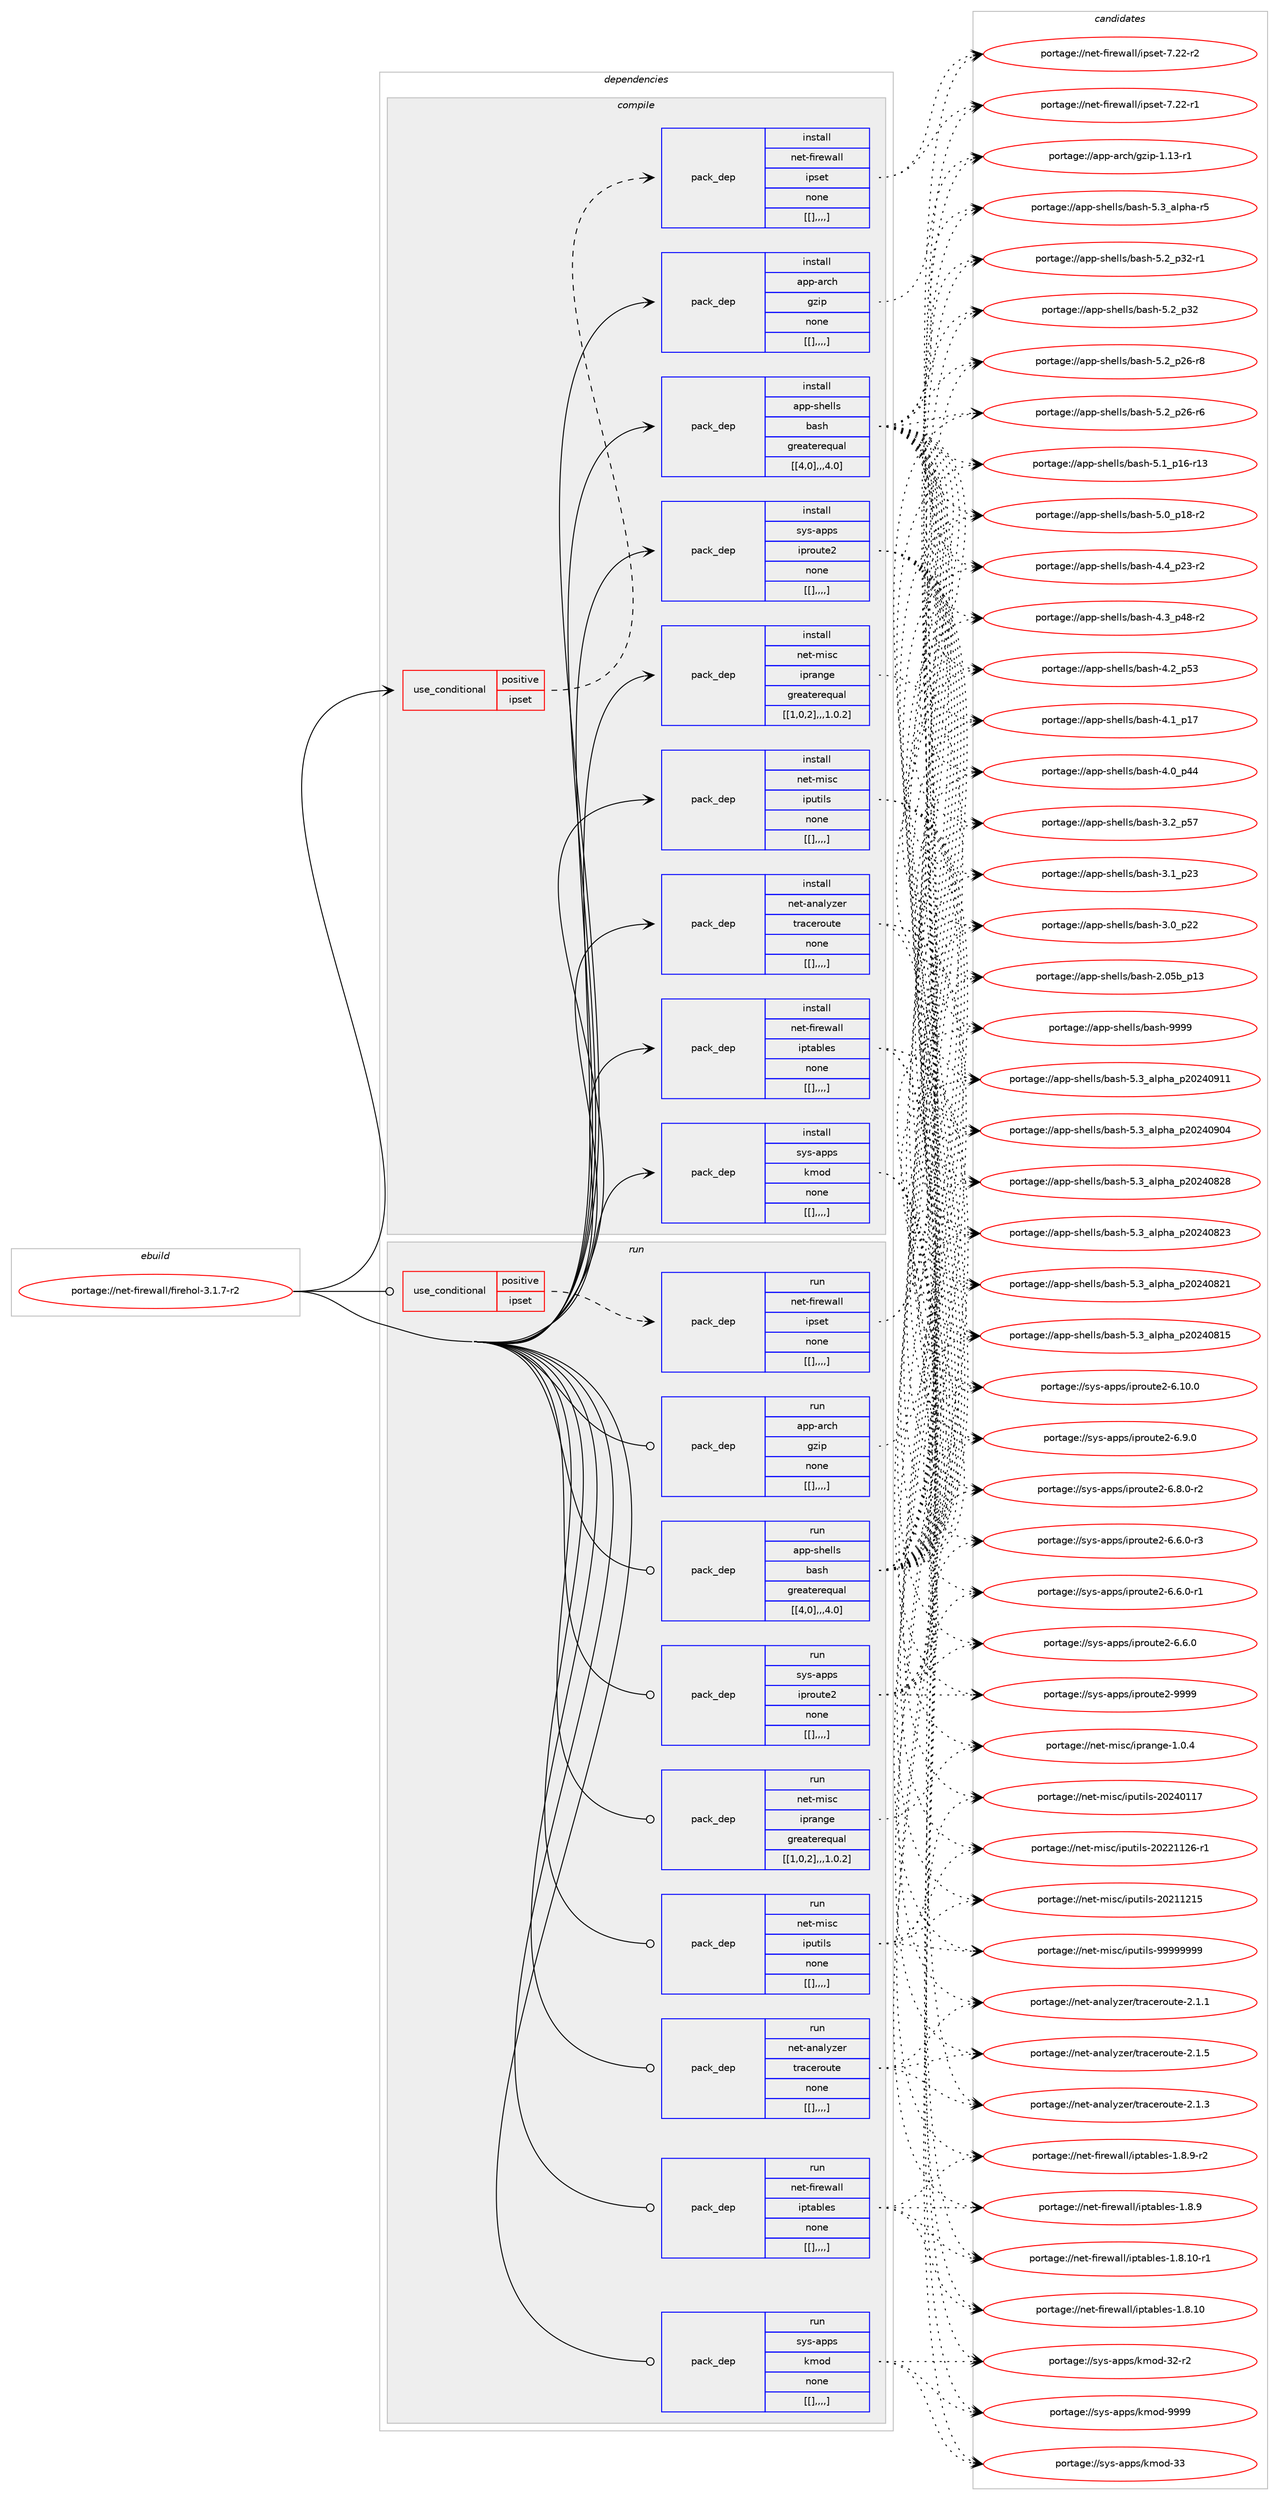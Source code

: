 digraph prolog {

# *************
# Graph options
# *************

newrank=true;
concentrate=true;
compound=true;
graph [rankdir=LR,fontname=Helvetica,fontsize=10,ranksep=1.5];#, ranksep=2.5, nodesep=0.2];
edge  [arrowhead=vee];
node  [fontname=Helvetica,fontsize=10];

# **********
# The ebuild
# **********

subgraph cluster_leftcol {
color=gray;
label=<<i>ebuild</i>>;
id [label="portage://net-firewall/firehol-3.1.7-r2", color=red, width=4, href="../net-firewall/firehol-3.1.7-r2.svg"];
}

# ****************
# The dependencies
# ****************

subgraph cluster_midcol {
color=gray;
label=<<i>dependencies</i>>;
subgraph cluster_compile {
fillcolor="#eeeeee";
style=filled;
label=<<i>compile</i>>;
subgraph cond94800 {
dependency365685 [label=<<TABLE BORDER="0" CELLBORDER="1" CELLSPACING="0" CELLPADDING="4"><TR><TD ROWSPAN="3" CELLPADDING="10">use_conditional</TD></TR><TR><TD>positive</TD></TR><TR><TD>ipset</TD></TR></TABLE>>, shape=none, color=red];
subgraph pack268132 {
dependency365686 [label=<<TABLE BORDER="0" CELLBORDER="1" CELLSPACING="0" CELLPADDING="4" WIDTH="220"><TR><TD ROWSPAN="6" CELLPADDING="30">pack_dep</TD></TR><TR><TD WIDTH="110">install</TD></TR><TR><TD>net-firewall</TD></TR><TR><TD>ipset</TD></TR><TR><TD>none</TD></TR><TR><TD>[[],,,,]</TD></TR></TABLE>>, shape=none, color=blue];
}
dependency365685:e -> dependency365686:w [weight=20,style="dashed",arrowhead="vee"];
}
id:e -> dependency365685:w [weight=20,style="solid",arrowhead="vee"];
subgraph pack268133 {
dependency365687 [label=<<TABLE BORDER="0" CELLBORDER="1" CELLSPACING="0" CELLPADDING="4" WIDTH="220"><TR><TD ROWSPAN="6" CELLPADDING="30">pack_dep</TD></TR><TR><TD WIDTH="110">install</TD></TR><TR><TD>app-arch</TD></TR><TR><TD>gzip</TD></TR><TR><TD>none</TD></TR><TR><TD>[[],,,,]</TD></TR></TABLE>>, shape=none, color=blue];
}
id:e -> dependency365687:w [weight=20,style="solid",arrowhead="vee"];
subgraph pack268134 {
dependency365688 [label=<<TABLE BORDER="0" CELLBORDER="1" CELLSPACING="0" CELLPADDING="4" WIDTH="220"><TR><TD ROWSPAN="6" CELLPADDING="30">pack_dep</TD></TR><TR><TD WIDTH="110">install</TD></TR><TR><TD>app-shells</TD></TR><TR><TD>bash</TD></TR><TR><TD>greaterequal</TD></TR><TR><TD>[[4,0],,,4.0]</TD></TR></TABLE>>, shape=none, color=blue];
}
id:e -> dependency365688:w [weight=20,style="solid",arrowhead="vee"];
subgraph pack268135 {
dependency365689 [label=<<TABLE BORDER="0" CELLBORDER="1" CELLSPACING="0" CELLPADDING="4" WIDTH="220"><TR><TD ROWSPAN="6" CELLPADDING="30">pack_dep</TD></TR><TR><TD WIDTH="110">install</TD></TR><TR><TD>net-analyzer</TD></TR><TR><TD>traceroute</TD></TR><TR><TD>none</TD></TR><TR><TD>[[],,,,]</TD></TR></TABLE>>, shape=none, color=blue];
}
id:e -> dependency365689:w [weight=20,style="solid",arrowhead="vee"];
subgraph pack268136 {
dependency365690 [label=<<TABLE BORDER="0" CELLBORDER="1" CELLSPACING="0" CELLPADDING="4" WIDTH="220"><TR><TD ROWSPAN="6" CELLPADDING="30">pack_dep</TD></TR><TR><TD WIDTH="110">install</TD></TR><TR><TD>net-firewall</TD></TR><TR><TD>iptables</TD></TR><TR><TD>none</TD></TR><TR><TD>[[],,,,]</TD></TR></TABLE>>, shape=none, color=blue];
}
id:e -> dependency365690:w [weight=20,style="solid",arrowhead="vee"];
subgraph pack268137 {
dependency365691 [label=<<TABLE BORDER="0" CELLBORDER="1" CELLSPACING="0" CELLPADDING="4" WIDTH="220"><TR><TD ROWSPAN="6" CELLPADDING="30">pack_dep</TD></TR><TR><TD WIDTH="110">install</TD></TR><TR><TD>net-misc</TD></TR><TR><TD>iprange</TD></TR><TR><TD>greaterequal</TD></TR><TR><TD>[[1,0,2],,,1.0.2]</TD></TR></TABLE>>, shape=none, color=blue];
}
id:e -> dependency365691:w [weight=20,style="solid",arrowhead="vee"];
subgraph pack268138 {
dependency365692 [label=<<TABLE BORDER="0" CELLBORDER="1" CELLSPACING="0" CELLPADDING="4" WIDTH="220"><TR><TD ROWSPAN="6" CELLPADDING="30">pack_dep</TD></TR><TR><TD WIDTH="110">install</TD></TR><TR><TD>net-misc</TD></TR><TR><TD>iputils</TD></TR><TR><TD>none</TD></TR><TR><TD>[[],,,,]</TD></TR></TABLE>>, shape=none, color=blue];
}
id:e -> dependency365692:w [weight=20,style="solid",arrowhead="vee"];
subgraph pack268139 {
dependency365693 [label=<<TABLE BORDER="0" CELLBORDER="1" CELLSPACING="0" CELLPADDING="4" WIDTH="220"><TR><TD ROWSPAN="6" CELLPADDING="30">pack_dep</TD></TR><TR><TD WIDTH="110">install</TD></TR><TR><TD>sys-apps</TD></TR><TR><TD>iproute2</TD></TR><TR><TD>none</TD></TR><TR><TD>[[],,,,]</TD></TR></TABLE>>, shape=none, color=blue];
}
id:e -> dependency365693:w [weight=20,style="solid",arrowhead="vee"];
subgraph pack268140 {
dependency365694 [label=<<TABLE BORDER="0" CELLBORDER="1" CELLSPACING="0" CELLPADDING="4" WIDTH="220"><TR><TD ROWSPAN="6" CELLPADDING="30">pack_dep</TD></TR><TR><TD WIDTH="110">install</TD></TR><TR><TD>sys-apps</TD></TR><TR><TD>kmod</TD></TR><TR><TD>none</TD></TR><TR><TD>[[],,,,]</TD></TR></TABLE>>, shape=none, color=blue];
}
id:e -> dependency365694:w [weight=20,style="solid",arrowhead="vee"];
}
subgraph cluster_compileandrun {
fillcolor="#eeeeee";
style=filled;
label=<<i>compile and run</i>>;
}
subgraph cluster_run {
fillcolor="#eeeeee";
style=filled;
label=<<i>run</i>>;
subgraph cond94801 {
dependency365695 [label=<<TABLE BORDER="0" CELLBORDER="1" CELLSPACING="0" CELLPADDING="4"><TR><TD ROWSPAN="3" CELLPADDING="10">use_conditional</TD></TR><TR><TD>positive</TD></TR><TR><TD>ipset</TD></TR></TABLE>>, shape=none, color=red];
subgraph pack268141 {
dependency365696 [label=<<TABLE BORDER="0" CELLBORDER="1" CELLSPACING="0" CELLPADDING="4" WIDTH="220"><TR><TD ROWSPAN="6" CELLPADDING="30">pack_dep</TD></TR><TR><TD WIDTH="110">run</TD></TR><TR><TD>net-firewall</TD></TR><TR><TD>ipset</TD></TR><TR><TD>none</TD></TR><TR><TD>[[],,,,]</TD></TR></TABLE>>, shape=none, color=blue];
}
dependency365695:e -> dependency365696:w [weight=20,style="dashed",arrowhead="vee"];
}
id:e -> dependency365695:w [weight=20,style="solid",arrowhead="odot"];
subgraph pack268142 {
dependency365697 [label=<<TABLE BORDER="0" CELLBORDER="1" CELLSPACING="0" CELLPADDING="4" WIDTH="220"><TR><TD ROWSPAN="6" CELLPADDING="30">pack_dep</TD></TR><TR><TD WIDTH="110">run</TD></TR><TR><TD>app-arch</TD></TR><TR><TD>gzip</TD></TR><TR><TD>none</TD></TR><TR><TD>[[],,,,]</TD></TR></TABLE>>, shape=none, color=blue];
}
id:e -> dependency365697:w [weight=20,style="solid",arrowhead="odot"];
subgraph pack268143 {
dependency365698 [label=<<TABLE BORDER="0" CELLBORDER="1" CELLSPACING="0" CELLPADDING="4" WIDTH="220"><TR><TD ROWSPAN="6" CELLPADDING="30">pack_dep</TD></TR><TR><TD WIDTH="110">run</TD></TR><TR><TD>app-shells</TD></TR><TR><TD>bash</TD></TR><TR><TD>greaterequal</TD></TR><TR><TD>[[4,0],,,4.0]</TD></TR></TABLE>>, shape=none, color=blue];
}
id:e -> dependency365698:w [weight=20,style="solid",arrowhead="odot"];
subgraph pack268144 {
dependency365699 [label=<<TABLE BORDER="0" CELLBORDER="1" CELLSPACING="0" CELLPADDING="4" WIDTH="220"><TR><TD ROWSPAN="6" CELLPADDING="30">pack_dep</TD></TR><TR><TD WIDTH="110">run</TD></TR><TR><TD>net-analyzer</TD></TR><TR><TD>traceroute</TD></TR><TR><TD>none</TD></TR><TR><TD>[[],,,,]</TD></TR></TABLE>>, shape=none, color=blue];
}
id:e -> dependency365699:w [weight=20,style="solid",arrowhead="odot"];
subgraph pack268145 {
dependency365700 [label=<<TABLE BORDER="0" CELLBORDER="1" CELLSPACING="0" CELLPADDING="4" WIDTH="220"><TR><TD ROWSPAN="6" CELLPADDING="30">pack_dep</TD></TR><TR><TD WIDTH="110">run</TD></TR><TR><TD>net-firewall</TD></TR><TR><TD>iptables</TD></TR><TR><TD>none</TD></TR><TR><TD>[[],,,,]</TD></TR></TABLE>>, shape=none, color=blue];
}
id:e -> dependency365700:w [weight=20,style="solid",arrowhead="odot"];
subgraph pack268146 {
dependency365701 [label=<<TABLE BORDER="0" CELLBORDER="1" CELLSPACING="0" CELLPADDING="4" WIDTH="220"><TR><TD ROWSPAN="6" CELLPADDING="30">pack_dep</TD></TR><TR><TD WIDTH="110">run</TD></TR><TR><TD>net-misc</TD></TR><TR><TD>iprange</TD></TR><TR><TD>greaterequal</TD></TR><TR><TD>[[1,0,2],,,1.0.2]</TD></TR></TABLE>>, shape=none, color=blue];
}
id:e -> dependency365701:w [weight=20,style="solid",arrowhead="odot"];
subgraph pack268147 {
dependency365702 [label=<<TABLE BORDER="0" CELLBORDER="1" CELLSPACING="0" CELLPADDING="4" WIDTH="220"><TR><TD ROWSPAN="6" CELLPADDING="30">pack_dep</TD></TR><TR><TD WIDTH="110">run</TD></TR><TR><TD>net-misc</TD></TR><TR><TD>iputils</TD></TR><TR><TD>none</TD></TR><TR><TD>[[],,,,]</TD></TR></TABLE>>, shape=none, color=blue];
}
id:e -> dependency365702:w [weight=20,style="solid",arrowhead="odot"];
subgraph pack268148 {
dependency365703 [label=<<TABLE BORDER="0" CELLBORDER="1" CELLSPACING="0" CELLPADDING="4" WIDTH="220"><TR><TD ROWSPAN="6" CELLPADDING="30">pack_dep</TD></TR><TR><TD WIDTH="110">run</TD></TR><TR><TD>sys-apps</TD></TR><TR><TD>iproute2</TD></TR><TR><TD>none</TD></TR><TR><TD>[[],,,,]</TD></TR></TABLE>>, shape=none, color=blue];
}
id:e -> dependency365703:w [weight=20,style="solid",arrowhead="odot"];
subgraph pack268149 {
dependency365704 [label=<<TABLE BORDER="0" CELLBORDER="1" CELLSPACING="0" CELLPADDING="4" WIDTH="220"><TR><TD ROWSPAN="6" CELLPADDING="30">pack_dep</TD></TR><TR><TD WIDTH="110">run</TD></TR><TR><TD>sys-apps</TD></TR><TR><TD>kmod</TD></TR><TR><TD>none</TD></TR><TR><TD>[[],,,,]</TD></TR></TABLE>>, shape=none, color=blue];
}
id:e -> dependency365704:w [weight=20,style="solid",arrowhead="odot"];
}
}

# **************
# The candidates
# **************

subgraph cluster_choices {
rank=same;
color=gray;
label=<<i>candidates</i>>;

subgraph choice268132 {
color=black;
nodesep=1;
choice11010111645102105114101119971081084710511211510111645554650504511450 [label="portage://net-firewall/ipset-7.22-r2", color=red, width=4,href="../net-firewall/ipset-7.22-r2.svg"];
choice11010111645102105114101119971081084710511211510111645554650504511449 [label="portage://net-firewall/ipset-7.22-r1", color=red, width=4,href="../net-firewall/ipset-7.22-r1.svg"];
dependency365686:e -> choice11010111645102105114101119971081084710511211510111645554650504511450:w [style=dotted,weight="100"];
dependency365686:e -> choice11010111645102105114101119971081084710511211510111645554650504511449:w [style=dotted,weight="100"];
}
subgraph choice268133 {
color=black;
nodesep=1;
choice971121124597114991044710312210511245494649514511449 [label="portage://app-arch/gzip-1.13-r1", color=red, width=4,href="../app-arch/gzip-1.13-r1.svg"];
dependency365687:e -> choice971121124597114991044710312210511245494649514511449:w [style=dotted,weight="100"];
}
subgraph choice268134 {
color=black;
nodesep=1;
choice97112112451151041011081081154798971151044557575757 [label="portage://app-shells/bash-9999", color=red, width=4,href="../app-shells/bash-9999.svg"];
choice971121124511510410110810811547989711510445534651959710811210497951125048505248574949 [label="portage://app-shells/bash-5.3_alpha_p20240911", color=red, width=4,href="../app-shells/bash-5.3_alpha_p20240911.svg"];
choice971121124511510410110810811547989711510445534651959710811210497951125048505248574852 [label="portage://app-shells/bash-5.3_alpha_p20240904", color=red, width=4,href="../app-shells/bash-5.3_alpha_p20240904.svg"];
choice971121124511510410110810811547989711510445534651959710811210497951125048505248565056 [label="portage://app-shells/bash-5.3_alpha_p20240828", color=red, width=4,href="../app-shells/bash-5.3_alpha_p20240828.svg"];
choice971121124511510410110810811547989711510445534651959710811210497951125048505248565051 [label="portage://app-shells/bash-5.3_alpha_p20240823", color=red, width=4,href="../app-shells/bash-5.3_alpha_p20240823.svg"];
choice971121124511510410110810811547989711510445534651959710811210497951125048505248565049 [label="portage://app-shells/bash-5.3_alpha_p20240821", color=red, width=4,href="../app-shells/bash-5.3_alpha_p20240821.svg"];
choice971121124511510410110810811547989711510445534651959710811210497951125048505248564953 [label="portage://app-shells/bash-5.3_alpha_p20240815", color=red, width=4,href="../app-shells/bash-5.3_alpha_p20240815.svg"];
choice9711211245115104101108108115479897115104455346519597108112104974511453 [label="portage://app-shells/bash-5.3_alpha-r5", color=red, width=4,href="../app-shells/bash-5.3_alpha-r5.svg"];
choice9711211245115104101108108115479897115104455346509511251504511449 [label="portage://app-shells/bash-5.2_p32-r1", color=red, width=4,href="../app-shells/bash-5.2_p32-r1.svg"];
choice971121124511510410110810811547989711510445534650951125150 [label="portage://app-shells/bash-5.2_p32", color=red, width=4,href="../app-shells/bash-5.2_p32.svg"];
choice9711211245115104101108108115479897115104455346509511250544511456 [label="portage://app-shells/bash-5.2_p26-r8", color=red, width=4,href="../app-shells/bash-5.2_p26-r8.svg"];
choice9711211245115104101108108115479897115104455346509511250544511454 [label="portage://app-shells/bash-5.2_p26-r6", color=red, width=4,href="../app-shells/bash-5.2_p26-r6.svg"];
choice971121124511510410110810811547989711510445534649951124954451144951 [label="portage://app-shells/bash-5.1_p16-r13", color=red, width=4,href="../app-shells/bash-5.1_p16-r13.svg"];
choice9711211245115104101108108115479897115104455346489511249564511450 [label="portage://app-shells/bash-5.0_p18-r2", color=red, width=4,href="../app-shells/bash-5.0_p18-r2.svg"];
choice9711211245115104101108108115479897115104455246529511250514511450 [label="portage://app-shells/bash-4.4_p23-r2", color=red, width=4,href="../app-shells/bash-4.4_p23-r2.svg"];
choice9711211245115104101108108115479897115104455246519511252564511450 [label="portage://app-shells/bash-4.3_p48-r2", color=red, width=4,href="../app-shells/bash-4.3_p48-r2.svg"];
choice971121124511510410110810811547989711510445524650951125351 [label="portage://app-shells/bash-4.2_p53", color=red, width=4,href="../app-shells/bash-4.2_p53.svg"];
choice971121124511510410110810811547989711510445524649951124955 [label="portage://app-shells/bash-4.1_p17", color=red, width=4,href="../app-shells/bash-4.1_p17.svg"];
choice971121124511510410110810811547989711510445524648951125252 [label="portage://app-shells/bash-4.0_p44", color=red, width=4,href="../app-shells/bash-4.0_p44.svg"];
choice971121124511510410110810811547989711510445514650951125355 [label="portage://app-shells/bash-3.2_p57", color=red, width=4,href="../app-shells/bash-3.2_p57.svg"];
choice971121124511510410110810811547989711510445514649951125051 [label="portage://app-shells/bash-3.1_p23", color=red, width=4,href="../app-shells/bash-3.1_p23.svg"];
choice971121124511510410110810811547989711510445514648951125050 [label="portage://app-shells/bash-3.0_p22", color=red, width=4,href="../app-shells/bash-3.0_p22.svg"];
choice9711211245115104101108108115479897115104455046485398951124951 [label="portage://app-shells/bash-2.05b_p13", color=red, width=4,href="../app-shells/bash-2.05b_p13.svg"];
dependency365688:e -> choice97112112451151041011081081154798971151044557575757:w [style=dotted,weight="100"];
dependency365688:e -> choice971121124511510410110810811547989711510445534651959710811210497951125048505248574949:w [style=dotted,weight="100"];
dependency365688:e -> choice971121124511510410110810811547989711510445534651959710811210497951125048505248574852:w [style=dotted,weight="100"];
dependency365688:e -> choice971121124511510410110810811547989711510445534651959710811210497951125048505248565056:w [style=dotted,weight="100"];
dependency365688:e -> choice971121124511510410110810811547989711510445534651959710811210497951125048505248565051:w [style=dotted,weight="100"];
dependency365688:e -> choice971121124511510410110810811547989711510445534651959710811210497951125048505248565049:w [style=dotted,weight="100"];
dependency365688:e -> choice971121124511510410110810811547989711510445534651959710811210497951125048505248564953:w [style=dotted,weight="100"];
dependency365688:e -> choice9711211245115104101108108115479897115104455346519597108112104974511453:w [style=dotted,weight="100"];
dependency365688:e -> choice9711211245115104101108108115479897115104455346509511251504511449:w [style=dotted,weight="100"];
dependency365688:e -> choice971121124511510410110810811547989711510445534650951125150:w [style=dotted,weight="100"];
dependency365688:e -> choice9711211245115104101108108115479897115104455346509511250544511456:w [style=dotted,weight="100"];
dependency365688:e -> choice9711211245115104101108108115479897115104455346509511250544511454:w [style=dotted,weight="100"];
dependency365688:e -> choice971121124511510410110810811547989711510445534649951124954451144951:w [style=dotted,weight="100"];
dependency365688:e -> choice9711211245115104101108108115479897115104455346489511249564511450:w [style=dotted,weight="100"];
dependency365688:e -> choice9711211245115104101108108115479897115104455246529511250514511450:w [style=dotted,weight="100"];
dependency365688:e -> choice9711211245115104101108108115479897115104455246519511252564511450:w [style=dotted,weight="100"];
dependency365688:e -> choice971121124511510410110810811547989711510445524650951125351:w [style=dotted,weight="100"];
dependency365688:e -> choice971121124511510410110810811547989711510445524649951124955:w [style=dotted,weight="100"];
dependency365688:e -> choice971121124511510410110810811547989711510445524648951125252:w [style=dotted,weight="100"];
dependency365688:e -> choice971121124511510410110810811547989711510445514650951125355:w [style=dotted,weight="100"];
dependency365688:e -> choice971121124511510410110810811547989711510445514649951125051:w [style=dotted,weight="100"];
dependency365688:e -> choice971121124511510410110810811547989711510445514648951125050:w [style=dotted,weight="100"];
dependency365688:e -> choice9711211245115104101108108115479897115104455046485398951124951:w [style=dotted,weight="100"];
}
subgraph choice268135 {
color=black;
nodesep=1;
choice110101116459711097108121122101114471161149799101114111117116101455046494653 [label="portage://net-analyzer/traceroute-2.1.5", color=red, width=4,href="../net-analyzer/traceroute-2.1.5.svg"];
choice110101116459711097108121122101114471161149799101114111117116101455046494651 [label="portage://net-analyzer/traceroute-2.1.3", color=red, width=4,href="../net-analyzer/traceroute-2.1.3.svg"];
choice110101116459711097108121122101114471161149799101114111117116101455046494649 [label="portage://net-analyzer/traceroute-2.1.1", color=red, width=4,href="../net-analyzer/traceroute-2.1.1.svg"];
dependency365689:e -> choice110101116459711097108121122101114471161149799101114111117116101455046494653:w [style=dotted,weight="100"];
dependency365689:e -> choice110101116459711097108121122101114471161149799101114111117116101455046494651:w [style=dotted,weight="100"];
dependency365689:e -> choice110101116459711097108121122101114471161149799101114111117116101455046494649:w [style=dotted,weight="100"];
}
subgraph choice268136 {
color=black;
nodesep=1;
choice1101011164510210511410111997108108471051121169798108101115454946564649484511449 [label="portage://net-firewall/iptables-1.8.10-r1", color=red, width=4,href="../net-firewall/iptables-1.8.10-r1.svg"];
choice110101116451021051141011199710810847105112116979810810111545494656464948 [label="portage://net-firewall/iptables-1.8.10", color=red, width=4,href="../net-firewall/iptables-1.8.10.svg"];
choice11010111645102105114101119971081084710511211697981081011154549465646574511450 [label="portage://net-firewall/iptables-1.8.9-r2", color=red, width=4,href="../net-firewall/iptables-1.8.9-r2.svg"];
choice1101011164510210511410111997108108471051121169798108101115454946564657 [label="portage://net-firewall/iptables-1.8.9", color=red, width=4,href="../net-firewall/iptables-1.8.9.svg"];
dependency365690:e -> choice1101011164510210511410111997108108471051121169798108101115454946564649484511449:w [style=dotted,weight="100"];
dependency365690:e -> choice110101116451021051141011199710810847105112116979810810111545494656464948:w [style=dotted,weight="100"];
dependency365690:e -> choice11010111645102105114101119971081084710511211697981081011154549465646574511450:w [style=dotted,weight="100"];
dependency365690:e -> choice1101011164510210511410111997108108471051121169798108101115454946564657:w [style=dotted,weight="100"];
}
subgraph choice268137 {
color=black;
nodesep=1;
choice11010111645109105115994710511211497110103101454946484652 [label="portage://net-misc/iprange-1.0.4", color=red, width=4,href="../net-misc/iprange-1.0.4.svg"];
dependency365691:e -> choice11010111645109105115994710511211497110103101454946484652:w [style=dotted,weight="100"];
}
subgraph choice268138 {
color=black;
nodesep=1;
choice110101116451091051159947105112117116105108115455757575757575757 [label="portage://net-misc/iputils-99999999", color=red, width=4,href="../net-misc/iputils-99999999.svg"];
choice110101116451091051159947105112117116105108115455048505248494955 [label="portage://net-misc/iputils-20240117", color=red, width=4,href="../net-misc/iputils-20240117.svg"];
choice1101011164510910511599471051121171161051081154550485050494950544511449 [label="portage://net-misc/iputils-20221126-r1", color=red, width=4,href="../net-misc/iputils-20221126-r1.svg"];
choice110101116451091051159947105112117116105108115455048504949504953 [label="portage://net-misc/iputils-20211215", color=red, width=4,href="../net-misc/iputils-20211215.svg"];
dependency365692:e -> choice110101116451091051159947105112117116105108115455757575757575757:w [style=dotted,weight="100"];
dependency365692:e -> choice110101116451091051159947105112117116105108115455048505248494955:w [style=dotted,weight="100"];
dependency365692:e -> choice1101011164510910511599471051121171161051081154550485050494950544511449:w [style=dotted,weight="100"];
dependency365692:e -> choice110101116451091051159947105112117116105108115455048504949504953:w [style=dotted,weight="100"];
}
subgraph choice268139 {
color=black;
nodesep=1;
choice115121115459711211211547105112114111117116101504557575757 [label="portage://sys-apps/iproute2-9999", color=red, width=4,href="../sys-apps/iproute2-9999.svg"];
choice1151211154597112112115471051121141111171161015045544649484648 [label="portage://sys-apps/iproute2-6.10.0", color=red, width=4,href="../sys-apps/iproute2-6.10.0.svg"];
choice11512111545971121121154710511211411111711610150455446574648 [label="portage://sys-apps/iproute2-6.9.0", color=red, width=4,href="../sys-apps/iproute2-6.9.0.svg"];
choice115121115459711211211547105112114111117116101504554465646484511450 [label="portage://sys-apps/iproute2-6.8.0-r2", color=red, width=4,href="../sys-apps/iproute2-6.8.0-r2.svg"];
choice115121115459711211211547105112114111117116101504554465446484511451 [label="portage://sys-apps/iproute2-6.6.0-r3", color=red, width=4,href="../sys-apps/iproute2-6.6.0-r3.svg"];
choice115121115459711211211547105112114111117116101504554465446484511449 [label="portage://sys-apps/iproute2-6.6.0-r1", color=red, width=4,href="../sys-apps/iproute2-6.6.0-r1.svg"];
choice11512111545971121121154710511211411111711610150455446544648 [label="portage://sys-apps/iproute2-6.6.0", color=red, width=4,href="../sys-apps/iproute2-6.6.0.svg"];
dependency365693:e -> choice115121115459711211211547105112114111117116101504557575757:w [style=dotted,weight="100"];
dependency365693:e -> choice1151211154597112112115471051121141111171161015045544649484648:w [style=dotted,weight="100"];
dependency365693:e -> choice11512111545971121121154710511211411111711610150455446574648:w [style=dotted,weight="100"];
dependency365693:e -> choice115121115459711211211547105112114111117116101504554465646484511450:w [style=dotted,weight="100"];
dependency365693:e -> choice115121115459711211211547105112114111117116101504554465446484511451:w [style=dotted,weight="100"];
dependency365693:e -> choice115121115459711211211547105112114111117116101504554465446484511449:w [style=dotted,weight="100"];
dependency365693:e -> choice11512111545971121121154710511211411111711610150455446544648:w [style=dotted,weight="100"];
}
subgraph choice268140 {
color=black;
nodesep=1;
choice1151211154597112112115471071091111004557575757 [label="portage://sys-apps/kmod-9999", color=red, width=4,href="../sys-apps/kmod-9999.svg"];
choice115121115459711211211547107109111100455151 [label="portage://sys-apps/kmod-33", color=red, width=4,href="../sys-apps/kmod-33.svg"];
choice1151211154597112112115471071091111004551504511450 [label="portage://sys-apps/kmod-32-r2", color=red, width=4,href="../sys-apps/kmod-32-r2.svg"];
dependency365694:e -> choice1151211154597112112115471071091111004557575757:w [style=dotted,weight="100"];
dependency365694:e -> choice115121115459711211211547107109111100455151:w [style=dotted,weight="100"];
dependency365694:e -> choice1151211154597112112115471071091111004551504511450:w [style=dotted,weight="100"];
}
subgraph choice268141 {
color=black;
nodesep=1;
choice11010111645102105114101119971081084710511211510111645554650504511450 [label="portage://net-firewall/ipset-7.22-r2", color=red, width=4,href="../net-firewall/ipset-7.22-r2.svg"];
choice11010111645102105114101119971081084710511211510111645554650504511449 [label="portage://net-firewall/ipset-7.22-r1", color=red, width=4,href="../net-firewall/ipset-7.22-r1.svg"];
dependency365696:e -> choice11010111645102105114101119971081084710511211510111645554650504511450:w [style=dotted,weight="100"];
dependency365696:e -> choice11010111645102105114101119971081084710511211510111645554650504511449:w [style=dotted,weight="100"];
}
subgraph choice268142 {
color=black;
nodesep=1;
choice971121124597114991044710312210511245494649514511449 [label="portage://app-arch/gzip-1.13-r1", color=red, width=4,href="../app-arch/gzip-1.13-r1.svg"];
dependency365697:e -> choice971121124597114991044710312210511245494649514511449:w [style=dotted,weight="100"];
}
subgraph choice268143 {
color=black;
nodesep=1;
choice97112112451151041011081081154798971151044557575757 [label="portage://app-shells/bash-9999", color=red, width=4,href="../app-shells/bash-9999.svg"];
choice971121124511510410110810811547989711510445534651959710811210497951125048505248574949 [label="portage://app-shells/bash-5.3_alpha_p20240911", color=red, width=4,href="../app-shells/bash-5.3_alpha_p20240911.svg"];
choice971121124511510410110810811547989711510445534651959710811210497951125048505248574852 [label="portage://app-shells/bash-5.3_alpha_p20240904", color=red, width=4,href="../app-shells/bash-5.3_alpha_p20240904.svg"];
choice971121124511510410110810811547989711510445534651959710811210497951125048505248565056 [label="portage://app-shells/bash-5.3_alpha_p20240828", color=red, width=4,href="../app-shells/bash-5.3_alpha_p20240828.svg"];
choice971121124511510410110810811547989711510445534651959710811210497951125048505248565051 [label="portage://app-shells/bash-5.3_alpha_p20240823", color=red, width=4,href="../app-shells/bash-5.3_alpha_p20240823.svg"];
choice971121124511510410110810811547989711510445534651959710811210497951125048505248565049 [label="portage://app-shells/bash-5.3_alpha_p20240821", color=red, width=4,href="../app-shells/bash-5.3_alpha_p20240821.svg"];
choice971121124511510410110810811547989711510445534651959710811210497951125048505248564953 [label="portage://app-shells/bash-5.3_alpha_p20240815", color=red, width=4,href="../app-shells/bash-5.3_alpha_p20240815.svg"];
choice9711211245115104101108108115479897115104455346519597108112104974511453 [label="portage://app-shells/bash-5.3_alpha-r5", color=red, width=4,href="../app-shells/bash-5.3_alpha-r5.svg"];
choice9711211245115104101108108115479897115104455346509511251504511449 [label="portage://app-shells/bash-5.2_p32-r1", color=red, width=4,href="../app-shells/bash-5.2_p32-r1.svg"];
choice971121124511510410110810811547989711510445534650951125150 [label="portage://app-shells/bash-5.2_p32", color=red, width=4,href="../app-shells/bash-5.2_p32.svg"];
choice9711211245115104101108108115479897115104455346509511250544511456 [label="portage://app-shells/bash-5.2_p26-r8", color=red, width=4,href="../app-shells/bash-5.2_p26-r8.svg"];
choice9711211245115104101108108115479897115104455346509511250544511454 [label="portage://app-shells/bash-5.2_p26-r6", color=red, width=4,href="../app-shells/bash-5.2_p26-r6.svg"];
choice971121124511510410110810811547989711510445534649951124954451144951 [label="portage://app-shells/bash-5.1_p16-r13", color=red, width=4,href="../app-shells/bash-5.1_p16-r13.svg"];
choice9711211245115104101108108115479897115104455346489511249564511450 [label="portage://app-shells/bash-5.0_p18-r2", color=red, width=4,href="../app-shells/bash-5.0_p18-r2.svg"];
choice9711211245115104101108108115479897115104455246529511250514511450 [label="portage://app-shells/bash-4.4_p23-r2", color=red, width=4,href="../app-shells/bash-4.4_p23-r2.svg"];
choice9711211245115104101108108115479897115104455246519511252564511450 [label="portage://app-shells/bash-4.3_p48-r2", color=red, width=4,href="../app-shells/bash-4.3_p48-r2.svg"];
choice971121124511510410110810811547989711510445524650951125351 [label="portage://app-shells/bash-4.2_p53", color=red, width=4,href="../app-shells/bash-4.2_p53.svg"];
choice971121124511510410110810811547989711510445524649951124955 [label="portage://app-shells/bash-4.1_p17", color=red, width=4,href="../app-shells/bash-4.1_p17.svg"];
choice971121124511510410110810811547989711510445524648951125252 [label="portage://app-shells/bash-4.0_p44", color=red, width=4,href="../app-shells/bash-4.0_p44.svg"];
choice971121124511510410110810811547989711510445514650951125355 [label="portage://app-shells/bash-3.2_p57", color=red, width=4,href="../app-shells/bash-3.2_p57.svg"];
choice971121124511510410110810811547989711510445514649951125051 [label="portage://app-shells/bash-3.1_p23", color=red, width=4,href="../app-shells/bash-3.1_p23.svg"];
choice971121124511510410110810811547989711510445514648951125050 [label="portage://app-shells/bash-3.0_p22", color=red, width=4,href="../app-shells/bash-3.0_p22.svg"];
choice9711211245115104101108108115479897115104455046485398951124951 [label="portage://app-shells/bash-2.05b_p13", color=red, width=4,href="../app-shells/bash-2.05b_p13.svg"];
dependency365698:e -> choice97112112451151041011081081154798971151044557575757:w [style=dotted,weight="100"];
dependency365698:e -> choice971121124511510410110810811547989711510445534651959710811210497951125048505248574949:w [style=dotted,weight="100"];
dependency365698:e -> choice971121124511510410110810811547989711510445534651959710811210497951125048505248574852:w [style=dotted,weight="100"];
dependency365698:e -> choice971121124511510410110810811547989711510445534651959710811210497951125048505248565056:w [style=dotted,weight="100"];
dependency365698:e -> choice971121124511510410110810811547989711510445534651959710811210497951125048505248565051:w [style=dotted,weight="100"];
dependency365698:e -> choice971121124511510410110810811547989711510445534651959710811210497951125048505248565049:w [style=dotted,weight="100"];
dependency365698:e -> choice971121124511510410110810811547989711510445534651959710811210497951125048505248564953:w [style=dotted,weight="100"];
dependency365698:e -> choice9711211245115104101108108115479897115104455346519597108112104974511453:w [style=dotted,weight="100"];
dependency365698:e -> choice9711211245115104101108108115479897115104455346509511251504511449:w [style=dotted,weight="100"];
dependency365698:e -> choice971121124511510410110810811547989711510445534650951125150:w [style=dotted,weight="100"];
dependency365698:e -> choice9711211245115104101108108115479897115104455346509511250544511456:w [style=dotted,weight="100"];
dependency365698:e -> choice9711211245115104101108108115479897115104455346509511250544511454:w [style=dotted,weight="100"];
dependency365698:e -> choice971121124511510410110810811547989711510445534649951124954451144951:w [style=dotted,weight="100"];
dependency365698:e -> choice9711211245115104101108108115479897115104455346489511249564511450:w [style=dotted,weight="100"];
dependency365698:e -> choice9711211245115104101108108115479897115104455246529511250514511450:w [style=dotted,weight="100"];
dependency365698:e -> choice9711211245115104101108108115479897115104455246519511252564511450:w [style=dotted,weight="100"];
dependency365698:e -> choice971121124511510410110810811547989711510445524650951125351:w [style=dotted,weight="100"];
dependency365698:e -> choice971121124511510410110810811547989711510445524649951124955:w [style=dotted,weight="100"];
dependency365698:e -> choice971121124511510410110810811547989711510445524648951125252:w [style=dotted,weight="100"];
dependency365698:e -> choice971121124511510410110810811547989711510445514650951125355:w [style=dotted,weight="100"];
dependency365698:e -> choice971121124511510410110810811547989711510445514649951125051:w [style=dotted,weight="100"];
dependency365698:e -> choice971121124511510410110810811547989711510445514648951125050:w [style=dotted,weight="100"];
dependency365698:e -> choice9711211245115104101108108115479897115104455046485398951124951:w [style=dotted,weight="100"];
}
subgraph choice268144 {
color=black;
nodesep=1;
choice110101116459711097108121122101114471161149799101114111117116101455046494653 [label="portage://net-analyzer/traceroute-2.1.5", color=red, width=4,href="../net-analyzer/traceroute-2.1.5.svg"];
choice110101116459711097108121122101114471161149799101114111117116101455046494651 [label="portage://net-analyzer/traceroute-2.1.3", color=red, width=4,href="../net-analyzer/traceroute-2.1.3.svg"];
choice110101116459711097108121122101114471161149799101114111117116101455046494649 [label="portage://net-analyzer/traceroute-2.1.1", color=red, width=4,href="../net-analyzer/traceroute-2.1.1.svg"];
dependency365699:e -> choice110101116459711097108121122101114471161149799101114111117116101455046494653:w [style=dotted,weight="100"];
dependency365699:e -> choice110101116459711097108121122101114471161149799101114111117116101455046494651:w [style=dotted,weight="100"];
dependency365699:e -> choice110101116459711097108121122101114471161149799101114111117116101455046494649:w [style=dotted,weight="100"];
}
subgraph choice268145 {
color=black;
nodesep=1;
choice1101011164510210511410111997108108471051121169798108101115454946564649484511449 [label="portage://net-firewall/iptables-1.8.10-r1", color=red, width=4,href="../net-firewall/iptables-1.8.10-r1.svg"];
choice110101116451021051141011199710810847105112116979810810111545494656464948 [label="portage://net-firewall/iptables-1.8.10", color=red, width=4,href="../net-firewall/iptables-1.8.10.svg"];
choice11010111645102105114101119971081084710511211697981081011154549465646574511450 [label="portage://net-firewall/iptables-1.8.9-r2", color=red, width=4,href="../net-firewall/iptables-1.8.9-r2.svg"];
choice1101011164510210511410111997108108471051121169798108101115454946564657 [label="portage://net-firewall/iptables-1.8.9", color=red, width=4,href="../net-firewall/iptables-1.8.9.svg"];
dependency365700:e -> choice1101011164510210511410111997108108471051121169798108101115454946564649484511449:w [style=dotted,weight="100"];
dependency365700:e -> choice110101116451021051141011199710810847105112116979810810111545494656464948:w [style=dotted,weight="100"];
dependency365700:e -> choice11010111645102105114101119971081084710511211697981081011154549465646574511450:w [style=dotted,weight="100"];
dependency365700:e -> choice1101011164510210511410111997108108471051121169798108101115454946564657:w [style=dotted,weight="100"];
}
subgraph choice268146 {
color=black;
nodesep=1;
choice11010111645109105115994710511211497110103101454946484652 [label="portage://net-misc/iprange-1.0.4", color=red, width=4,href="../net-misc/iprange-1.0.4.svg"];
dependency365701:e -> choice11010111645109105115994710511211497110103101454946484652:w [style=dotted,weight="100"];
}
subgraph choice268147 {
color=black;
nodesep=1;
choice110101116451091051159947105112117116105108115455757575757575757 [label="portage://net-misc/iputils-99999999", color=red, width=4,href="../net-misc/iputils-99999999.svg"];
choice110101116451091051159947105112117116105108115455048505248494955 [label="portage://net-misc/iputils-20240117", color=red, width=4,href="../net-misc/iputils-20240117.svg"];
choice1101011164510910511599471051121171161051081154550485050494950544511449 [label="portage://net-misc/iputils-20221126-r1", color=red, width=4,href="../net-misc/iputils-20221126-r1.svg"];
choice110101116451091051159947105112117116105108115455048504949504953 [label="portage://net-misc/iputils-20211215", color=red, width=4,href="../net-misc/iputils-20211215.svg"];
dependency365702:e -> choice110101116451091051159947105112117116105108115455757575757575757:w [style=dotted,weight="100"];
dependency365702:e -> choice110101116451091051159947105112117116105108115455048505248494955:w [style=dotted,weight="100"];
dependency365702:e -> choice1101011164510910511599471051121171161051081154550485050494950544511449:w [style=dotted,weight="100"];
dependency365702:e -> choice110101116451091051159947105112117116105108115455048504949504953:w [style=dotted,weight="100"];
}
subgraph choice268148 {
color=black;
nodesep=1;
choice115121115459711211211547105112114111117116101504557575757 [label="portage://sys-apps/iproute2-9999", color=red, width=4,href="../sys-apps/iproute2-9999.svg"];
choice1151211154597112112115471051121141111171161015045544649484648 [label="portage://sys-apps/iproute2-6.10.0", color=red, width=4,href="../sys-apps/iproute2-6.10.0.svg"];
choice11512111545971121121154710511211411111711610150455446574648 [label="portage://sys-apps/iproute2-6.9.0", color=red, width=4,href="../sys-apps/iproute2-6.9.0.svg"];
choice115121115459711211211547105112114111117116101504554465646484511450 [label="portage://sys-apps/iproute2-6.8.0-r2", color=red, width=4,href="../sys-apps/iproute2-6.8.0-r2.svg"];
choice115121115459711211211547105112114111117116101504554465446484511451 [label="portage://sys-apps/iproute2-6.6.0-r3", color=red, width=4,href="../sys-apps/iproute2-6.6.0-r3.svg"];
choice115121115459711211211547105112114111117116101504554465446484511449 [label="portage://sys-apps/iproute2-6.6.0-r1", color=red, width=4,href="../sys-apps/iproute2-6.6.0-r1.svg"];
choice11512111545971121121154710511211411111711610150455446544648 [label="portage://sys-apps/iproute2-6.6.0", color=red, width=4,href="../sys-apps/iproute2-6.6.0.svg"];
dependency365703:e -> choice115121115459711211211547105112114111117116101504557575757:w [style=dotted,weight="100"];
dependency365703:e -> choice1151211154597112112115471051121141111171161015045544649484648:w [style=dotted,weight="100"];
dependency365703:e -> choice11512111545971121121154710511211411111711610150455446574648:w [style=dotted,weight="100"];
dependency365703:e -> choice115121115459711211211547105112114111117116101504554465646484511450:w [style=dotted,weight="100"];
dependency365703:e -> choice115121115459711211211547105112114111117116101504554465446484511451:w [style=dotted,weight="100"];
dependency365703:e -> choice115121115459711211211547105112114111117116101504554465446484511449:w [style=dotted,weight="100"];
dependency365703:e -> choice11512111545971121121154710511211411111711610150455446544648:w [style=dotted,weight="100"];
}
subgraph choice268149 {
color=black;
nodesep=1;
choice1151211154597112112115471071091111004557575757 [label="portage://sys-apps/kmod-9999", color=red, width=4,href="../sys-apps/kmod-9999.svg"];
choice115121115459711211211547107109111100455151 [label="portage://sys-apps/kmod-33", color=red, width=4,href="../sys-apps/kmod-33.svg"];
choice1151211154597112112115471071091111004551504511450 [label="portage://sys-apps/kmod-32-r2", color=red, width=4,href="../sys-apps/kmod-32-r2.svg"];
dependency365704:e -> choice1151211154597112112115471071091111004557575757:w [style=dotted,weight="100"];
dependency365704:e -> choice115121115459711211211547107109111100455151:w [style=dotted,weight="100"];
dependency365704:e -> choice1151211154597112112115471071091111004551504511450:w [style=dotted,weight="100"];
}
}

}

